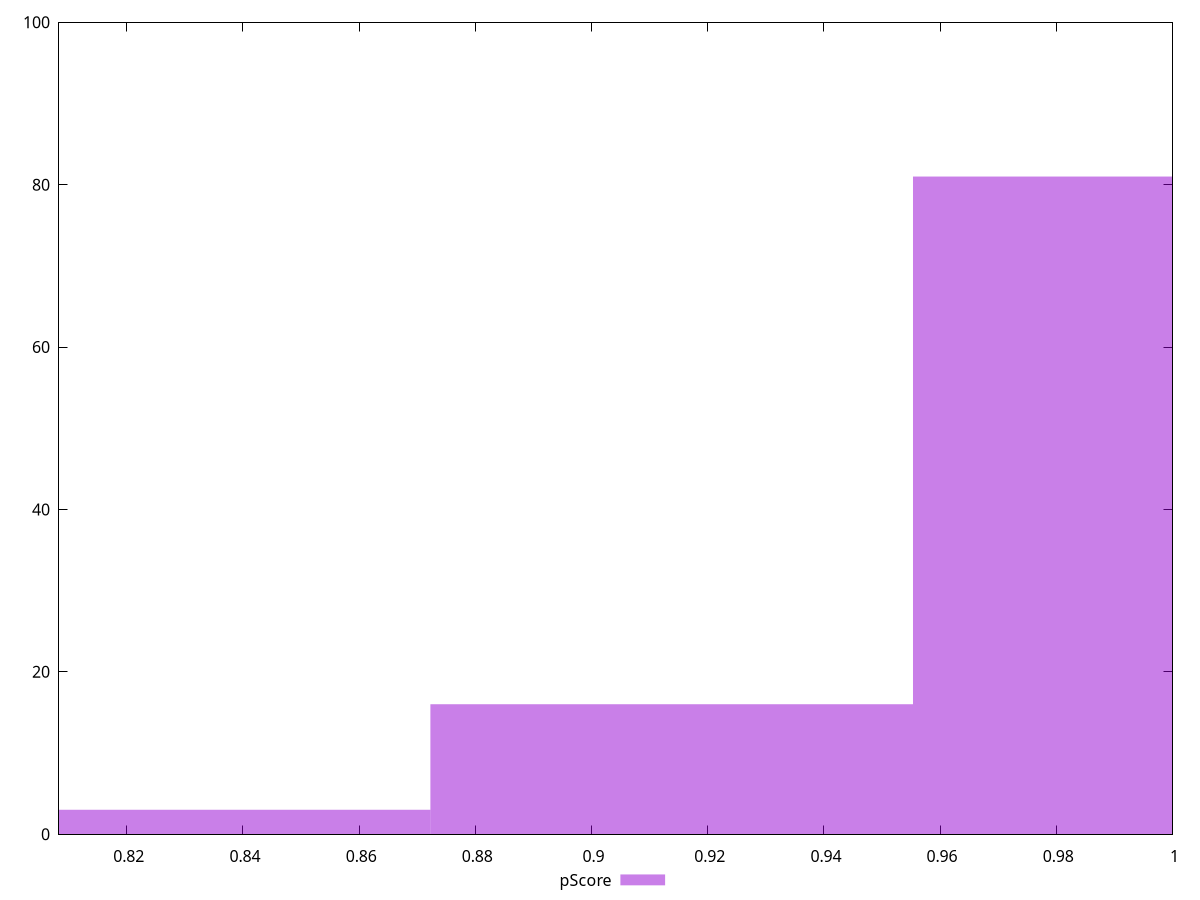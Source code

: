 reset

$pScore <<EOF
0.9968685911087976 81
0.9137962085163978 16
0.830723825923998 3
EOF

set key outside below
set boxwidth 0.0830723825923998
set xrange [0.8083333333333333:1]
set yrange [0:100]
set trange [0:100]
set style fill transparent solid 0.5 noborder
set terminal svg size 640, 490 enhanced background rgb 'white'
set output "reprap/unminified-javascript/samples/pages+cached+noexternal+nomedia+nocss+nojs/pScore/histogram.svg"

plot $pScore title "pScore" with boxes

reset
